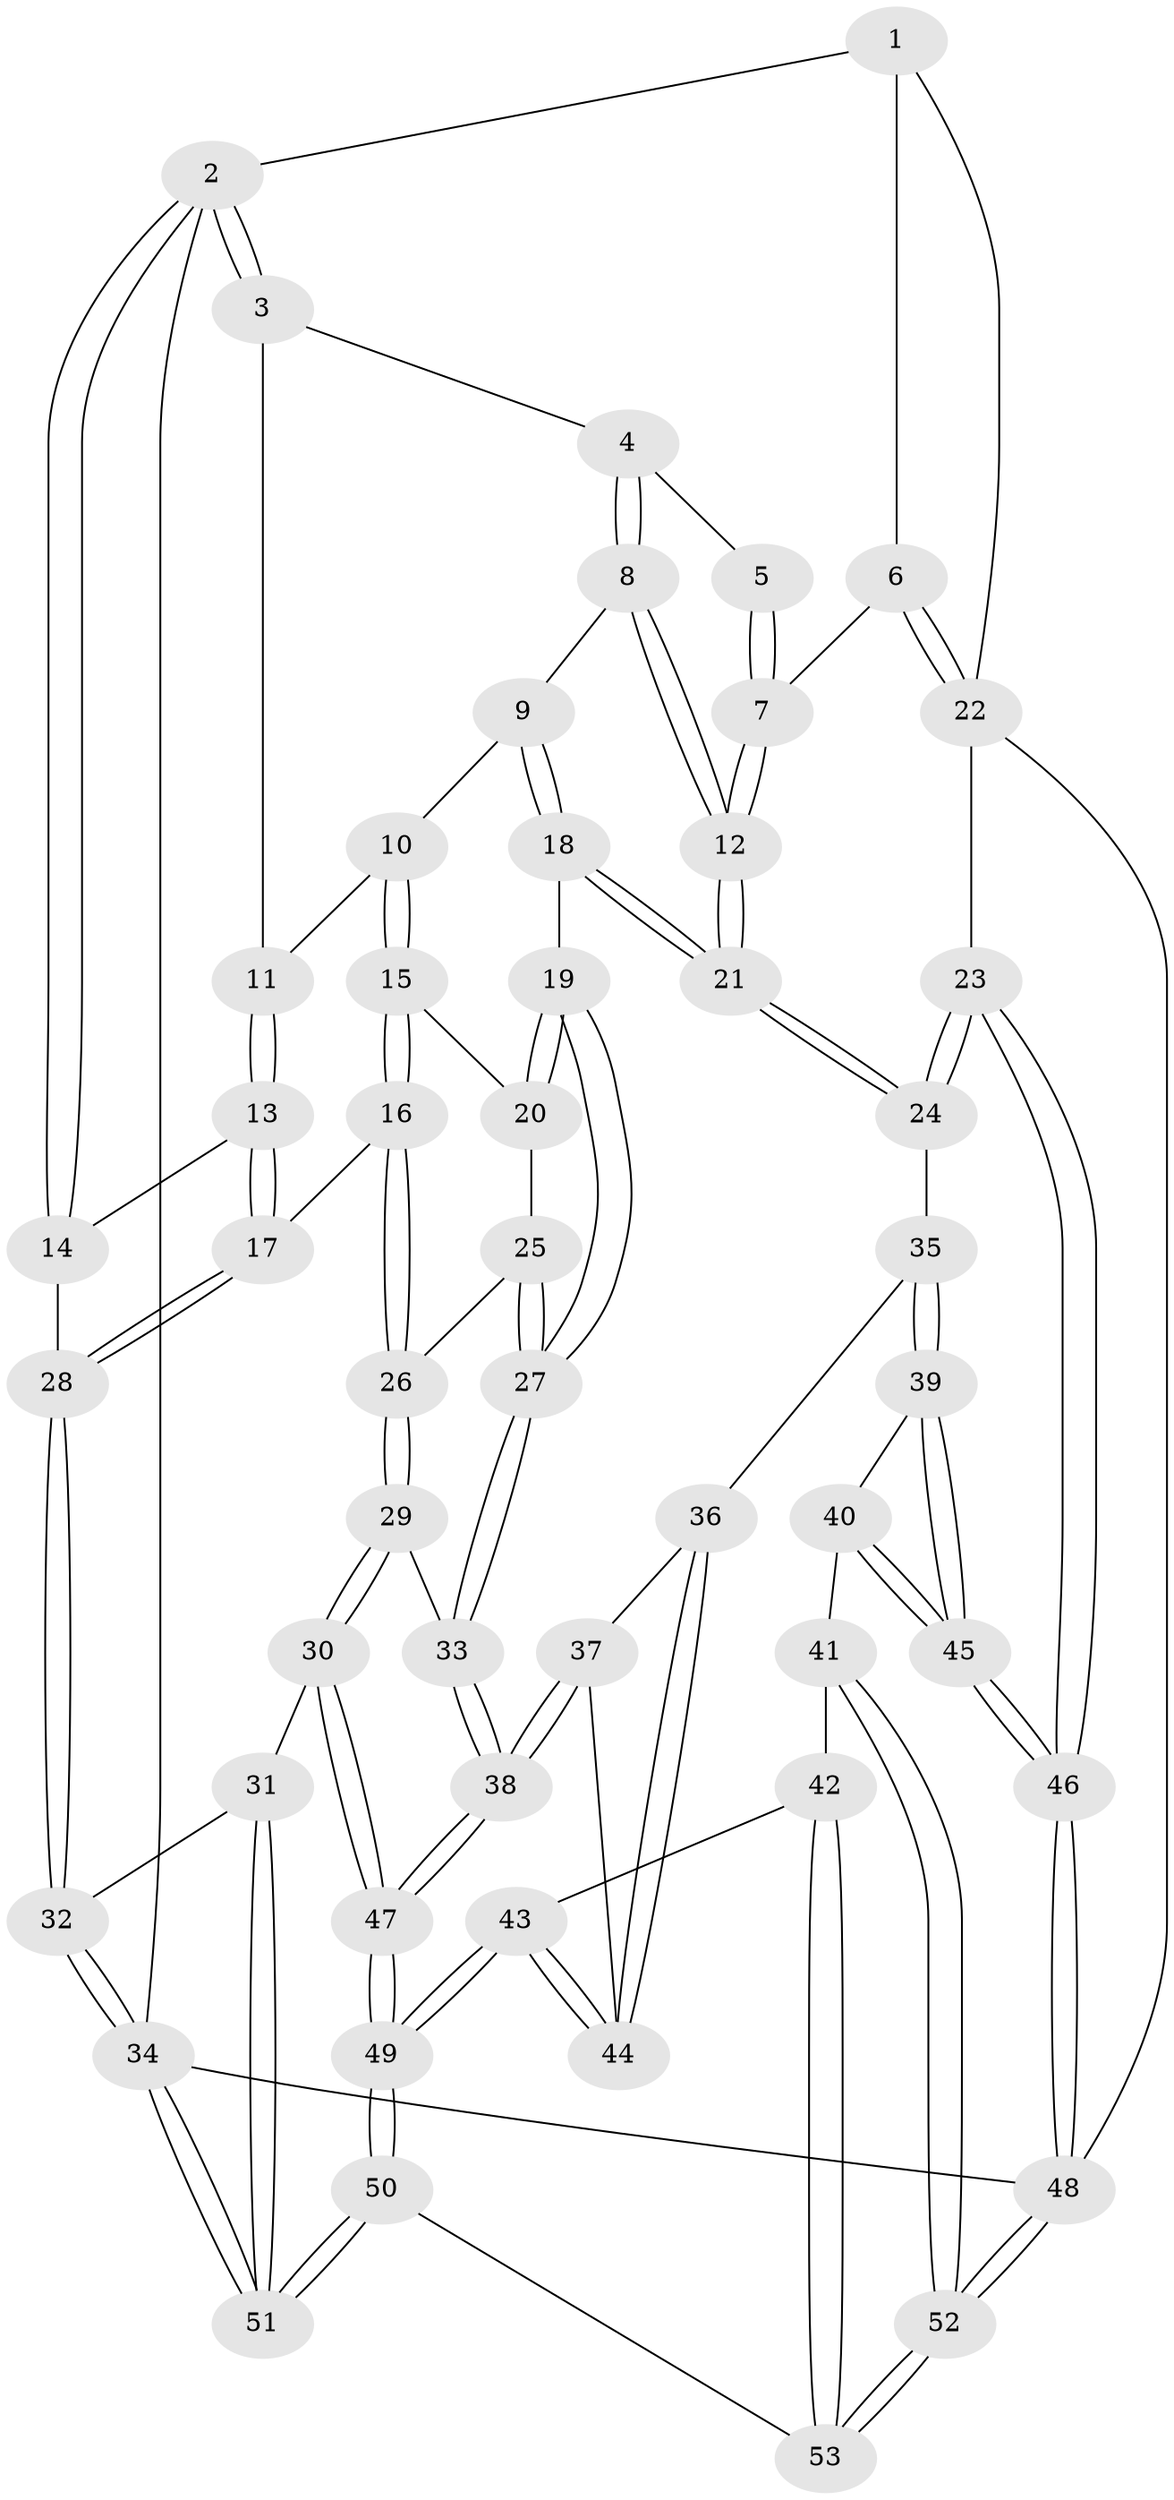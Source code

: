 // coarse degree distribution, {4: 0.34615384615384615, 5: 0.11538461538461539, 2: 0.07692307692307693, 3: 0.23076923076923078, 7: 0.038461538461538464, 6: 0.19230769230769232}
// Generated by graph-tools (version 1.1) at 2025/05/03/04/25 22:05:10]
// undirected, 53 vertices, 129 edges
graph export_dot {
graph [start="1"]
  node [color=gray90,style=filled];
  1 [pos="+0.963962586659221+0"];
  2 [pos="+0+0"];
  3 [pos="+0.16504172383897292+0"];
  4 [pos="+0.6004612875632128+0"];
  5 [pos="+0.6657280481841684+0"];
  6 [pos="+0.9221419415926624+0.2017185398068076"];
  7 [pos="+0.8252371230578283+0.2106263202439537"];
  8 [pos="+0.5353889621694317+0.041765547470561756"];
  9 [pos="+0.4260197414076882+0.1543703524523695"];
  10 [pos="+0.36077809295818697+0.15599785843926187"];
  11 [pos="+0.2121733518770562+0.08185200359122119"];
  12 [pos="+0.7120104259275521+0.3176470105517697"];
  13 [pos="+0.17730100327763026+0.13208673447921662"];
  14 [pos="+0+0"];
  15 [pos="+0.3306732345385333+0.2601064538408234"];
  16 [pos="+0.07824271539542245+0.33366436254075066"];
  17 [pos="+0.05750118682684093+0.3183083703273651"];
  18 [pos="+0.5637116572906796+0.4299899000520442"];
  19 [pos="+0.5451276283572667+0.4349997892808452"];
  20 [pos="+0.3494079438179207+0.33128948454426743"];
  21 [pos="+0.652037063106327+0.4420018127649904"];
  22 [pos="+1+0.26889574945752837"];
  23 [pos="+1+0.5154087149581802"];
  24 [pos="+0.6856426114988015+0.4925059884178494"];
  25 [pos="+0.2363145059865379+0.3755509389217183"];
  26 [pos="+0.09201316972318714+0.3472046705925135"];
  27 [pos="+0.39878209116900687+0.5259891667586128"];
  28 [pos="+0+0.32777796649847746"];
  29 [pos="+0.11726344070638721+0.41033259860827254"];
  30 [pos="+0.1219966963250067+0.7240719535451284"];
  31 [pos="+0+0.7461579822962383"];
  32 [pos="+0+0.751059961937818"];
  33 [pos="+0.335371631914987+0.6029965650750669"];
  34 [pos="+0+1"];
  35 [pos="+0.6859682679638672+0.5017370762753589"];
  36 [pos="+0.6199336348990266+0.5998800131966915"];
  37 [pos="+0.4376278799124268+0.7239390143759361"];
  38 [pos="+0.2973429208439952+0.710399007376119"];
  39 [pos="+0.7450824289730594+0.6535445556059796"];
  40 [pos="+0.6872470692411824+0.8327296073728824"];
  41 [pos="+0.6714521293732817+0.8542099795889085"];
  42 [pos="+0.6015359986932043+0.8739573417988536"];
  43 [pos="+0.5790257629561671+0.8497744143550783"];
  44 [pos="+0.5511349157298459+0.7826876372960402"];
  45 [pos="+1+0.8307234269135932"];
  46 [pos="+1+0.9384295683787482"];
  47 [pos="+0.2582507493008979+0.7530937110940861"];
  48 [pos="+1+1"];
  49 [pos="+0.2838877957921302+0.8382237647556349"];
  50 [pos="+0.3092073412912168+1"];
  51 [pos="+0.23995921656672511+1"];
  52 [pos="+1+1"];
  53 [pos="+0.48670944587291465+1"];
  1 -- 2;
  1 -- 6;
  1 -- 22;
  2 -- 3;
  2 -- 3;
  2 -- 14;
  2 -- 14;
  2 -- 34;
  3 -- 4;
  3 -- 11;
  4 -- 5;
  4 -- 8;
  4 -- 8;
  5 -- 7;
  5 -- 7;
  6 -- 7;
  6 -- 22;
  6 -- 22;
  7 -- 12;
  7 -- 12;
  8 -- 9;
  8 -- 12;
  8 -- 12;
  9 -- 10;
  9 -- 18;
  9 -- 18;
  10 -- 11;
  10 -- 15;
  10 -- 15;
  11 -- 13;
  11 -- 13;
  12 -- 21;
  12 -- 21;
  13 -- 14;
  13 -- 17;
  13 -- 17;
  14 -- 28;
  15 -- 16;
  15 -- 16;
  15 -- 20;
  16 -- 17;
  16 -- 26;
  16 -- 26;
  17 -- 28;
  17 -- 28;
  18 -- 19;
  18 -- 21;
  18 -- 21;
  19 -- 20;
  19 -- 20;
  19 -- 27;
  19 -- 27;
  20 -- 25;
  21 -- 24;
  21 -- 24;
  22 -- 23;
  22 -- 48;
  23 -- 24;
  23 -- 24;
  23 -- 46;
  23 -- 46;
  24 -- 35;
  25 -- 26;
  25 -- 27;
  25 -- 27;
  26 -- 29;
  26 -- 29;
  27 -- 33;
  27 -- 33;
  28 -- 32;
  28 -- 32;
  29 -- 30;
  29 -- 30;
  29 -- 33;
  30 -- 31;
  30 -- 47;
  30 -- 47;
  31 -- 32;
  31 -- 51;
  31 -- 51;
  32 -- 34;
  32 -- 34;
  33 -- 38;
  33 -- 38;
  34 -- 51;
  34 -- 51;
  34 -- 48;
  35 -- 36;
  35 -- 39;
  35 -- 39;
  36 -- 37;
  36 -- 44;
  36 -- 44;
  37 -- 38;
  37 -- 38;
  37 -- 44;
  38 -- 47;
  38 -- 47;
  39 -- 40;
  39 -- 45;
  39 -- 45;
  40 -- 41;
  40 -- 45;
  40 -- 45;
  41 -- 42;
  41 -- 52;
  41 -- 52;
  42 -- 43;
  42 -- 53;
  42 -- 53;
  43 -- 44;
  43 -- 44;
  43 -- 49;
  43 -- 49;
  45 -- 46;
  45 -- 46;
  46 -- 48;
  46 -- 48;
  47 -- 49;
  47 -- 49;
  48 -- 52;
  48 -- 52;
  49 -- 50;
  49 -- 50;
  50 -- 51;
  50 -- 51;
  50 -- 53;
  52 -- 53;
  52 -- 53;
}
